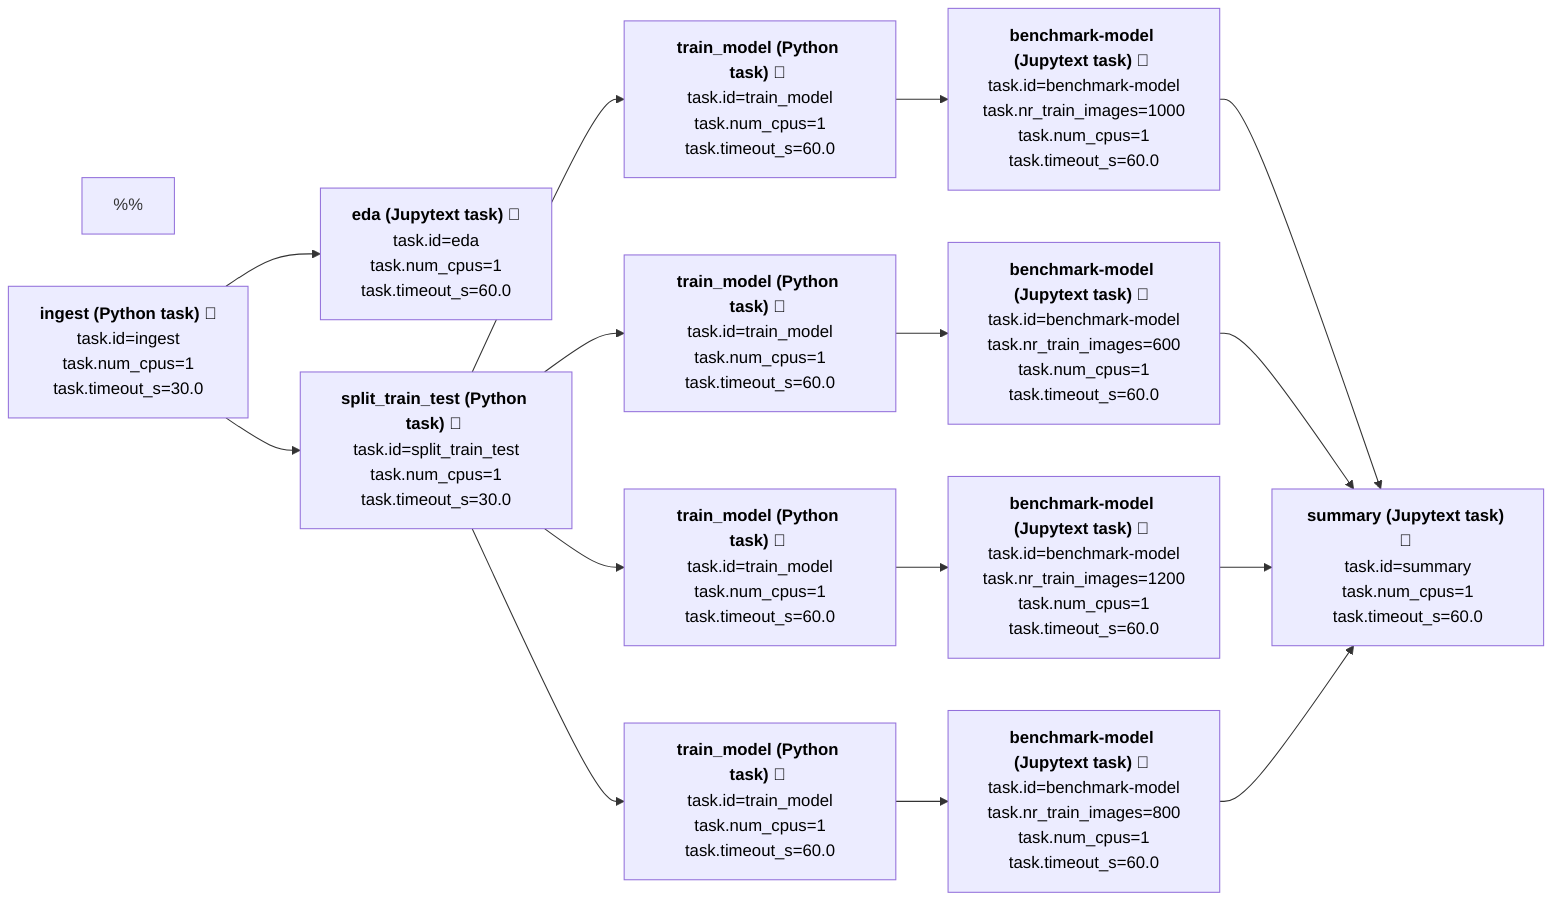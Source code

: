 graph LR
    %% Mermaid input file for drawing task dependencies 
    %% See https://mermaid-js.github.io/mermaid
    %%
    TASK_SPAN_ID_0x021534f6e8fc7a50["<a href='https://composable-logs.github.io/mnist-digits-demo-pipeline/#/experiments/ingest/runs/0x021534f6e8fc7a50' style='text-decoration: none; color: black;'><b>ingest (Python task) 🔗</b> <br />task.id=ingest<br />task.num_cpus=1<br />task.timeout_s=30.0</a>"]
    TASK_SPAN_ID_0xeb8fc51b002facfe["<a href='https://composable-logs.github.io/mnist-digits-demo-pipeline/#/experiments/eda/runs/0xeb8fc51b002facfe' style='text-decoration: none; color: black;'><b>eda (Jupytext task) 🔗</b> <br />task.id=eda<br />task.num_cpus=1<br />task.timeout_s=60.0</a>"]
    TASK_SPAN_ID_0xcd849e5bd4cbf75c["<a href='https://composable-logs.github.io/mnist-digits-demo-pipeline/#/experiments/split_train_test/runs/0xcd849e5bd4cbf75c' style='text-decoration: none; color: black;'><b>split_train_test (Python task) 🔗</b> <br />task.id=split_train_test<br />task.num_cpus=1<br />task.timeout_s=30.0</a>"]
    TASK_SPAN_ID_0xecae0337a36a94b9["<a href='https://composable-logs.github.io/mnist-digits-demo-pipeline/#/experiments/train_model/runs/0xecae0337a36a94b9' style='text-decoration: none; color: black;'><b>train_model (Python task) 🔗</b> <br />task.id=train_model<br />task.num_cpus=1<br />task.timeout_s=60.0</a>"]
    TASK_SPAN_ID_0xd303dee9bf346440["<a href='https://composable-logs.github.io/mnist-digits-demo-pipeline/#/experiments/train_model/runs/0xd303dee9bf346440' style='text-decoration: none; color: black;'><b>train_model (Python task) 🔗</b> <br />task.id=train_model<br />task.num_cpus=1<br />task.timeout_s=60.0</a>"]
    TASK_SPAN_ID_0xfaa4aafb3e601c06["<a href='https://composable-logs.github.io/mnist-digits-demo-pipeline/#/experiments/train_model/runs/0xfaa4aafb3e601c06' style='text-decoration: none; color: black;'><b>train_model (Python task) 🔗</b> <br />task.id=train_model<br />task.num_cpus=1<br />task.timeout_s=60.0</a>"]
    TASK_SPAN_ID_0x297b649c4c357812["<a href='https://composable-logs.github.io/mnist-digits-demo-pipeline/#/experiments/train_model/runs/0x297b649c4c357812' style='text-decoration: none; color: black;'><b>train_model (Python task) 🔗</b> <br />task.id=train_model<br />task.num_cpus=1<br />task.timeout_s=60.0</a>"]
    TASK_SPAN_ID_0xe8c65d44a2a9bb3b["<a href='https://composable-logs.github.io/mnist-digits-demo-pipeline/#/experiments/benchmark-model/runs/0xe8c65d44a2a9bb3b' style='text-decoration: none; color: black;'><b>benchmark-model (Jupytext task) 🔗</b> <br />task.id=benchmark-model<br />task.nr_train_images=600<br />task.num_cpus=1<br />task.timeout_s=60.0</a>"]
    TASK_SPAN_ID_0x5f4277ab3d901870["<a href='https://composable-logs.github.io/mnist-digits-demo-pipeline/#/experiments/benchmark-model/runs/0x5f4277ab3d901870' style='text-decoration: none; color: black;'><b>benchmark-model (Jupytext task) 🔗</b> <br />task.id=benchmark-model<br />task.nr_train_images=800<br />task.num_cpus=1<br />task.timeout_s=60.0</a>"]
    TASK_SPAN_ID_0xeac255946fdd977c["<a href='https://composable-logs.github.io/mnist-digits-demo-pipeline/#/experiments/benchmark-model/runs/0xeac255946fdd977c' style='text-decoration: none; color: black;'><b>benchmark-model (Jupytext task) 🔗</b> <br />task.id=benchmark-model<br />task.nr_train_images=1000<br />task.num_cpus=1<br />task.timeout_s=60.0</a>"]
    TASK_SPAN_ID_0x8a7d67c56d011f6b["<a href='https://composable-logs.github.io/mnist-digits-demo-pipeline/#/experiments/benchmark-model/runs/0x8a7d67c56d011f6b' style='text-decoration: none; color: black;'><b>benchmark-model (Jupytext task) 🔗</b> <br />task.id=benchmark-model<br />task.nr_train_images=1200<br />task.num_cpus=1<br />task.timeout_s=60.0</a>"]
    TASK_SPAN_ID_0x5f738bedb82fbda3["<a href='https://composable-logs.github.io/mnist-digits-demo-pipeline/#/experiments/summary/runs/0x5f738bedb82fbda3' style='text-decoration: none; color: black;'><b>summary (Jupytext task) 🔗</b> <br />task.id=summary<br />task.num_cpus=1<br />task.timeout_s=60.0</a>"]
    TASK_SPAN_ID_0x297b649c4c357812 --> TASK_SPAN_ID_0xeac255946fdd977c
    TASK_SPAN_ID_0xcd849e5bd4cbf75c --> TASK_SPAN_ID_0xfaa4aafb3e601c06
    TASK_SPAN_ID_0xecae0337a36a94b9 --> TASK_SPAN_ID_0xe8c65d44a2a9bb3b
    TASK_SPAN_ID_0x021534f6e8fc7a50 --> TASK_SPAN_ID_0xeb8fc51b002facfe
    TASK_SPAN_ID_0xcd849e5bd4cbf75c --> TASK_SPAN_ID_0x297b649c4c357812
    TASK_SPAN_ID_0x021534f6e8fc7a50 --> TASK_SPAN_ID_0xcd849e5bd4cbf75c
    TASK_SPAN_ID_0xeac255946fdd977c --> TASK_SPAN_ID_0x5f738bedb82fbda3
    TASK_SPAN_ID_0xfaa4aafb3e601c06 --> TASK_SPAN_ID_0x8a7d67c56d011f6b
    TASK_SPAN_ID_0xe8c65d44a2a9bb3b --> TASK_SPAN_ID_0x5f738bedb82fbda3
    TASK_SPAN_ID_0x8a7d67c56d011f6b --> TASK_SPAN_ID_0x5f738bedb82fbda3
    TASK_SPAN_ID_0xcd849e5bd4cbf75c --> TASK_SPAN_ID_0xecae0337a36a94b9
    TASK_SPAN_ID_0xd303dee9bf346440 --> TASK_SPAN_ID_0x5f4277ab3d901870
    TASK_SPAN_ID_0xcd849e5bd4cbf75c --> TASK_SPAN_ID_0xd303dee9bf346440
    TASK_SPAN_ID_0x5f4277ab3d901870 --> TASK_SPAN_ID_0x5f738bedb82fbda3